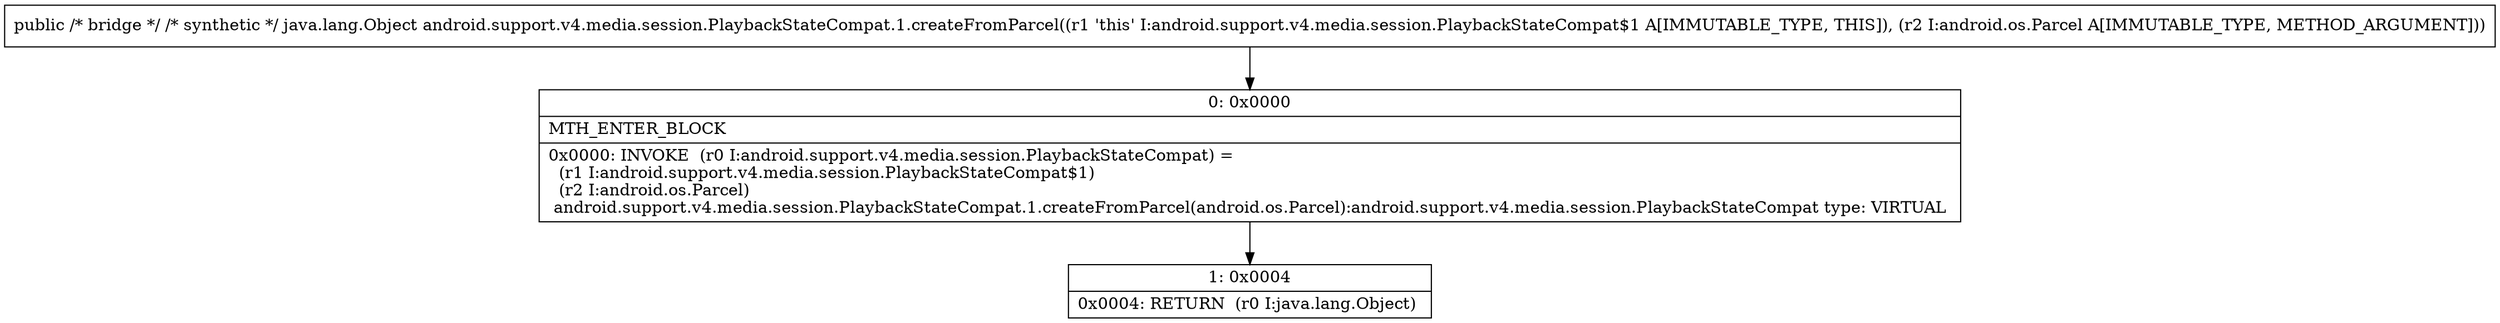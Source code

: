 digraph "CFG forandroid.support.v4.media.session.PlaybackStateCompat.1.createFromParcel(Landroid\/os\/Parcel;)Ljava\/lang\/Object;" {
Node_0 [shape=record,label="{0\:\ 0x0000|MTH_ENTER_BLOCK\l|0x0000: INVOKE  (r0 I:android.support.v4.media.session.PlaybackStateCompat) = \l  (r1 I:android.support.v4.media.session.PlaybackStateCompat$1)\l  (r2 I:android.os.Parcel)\l android.support.v4.media.session.PlaybackStateCompat.1.createFromParcel(android.os.Parcel):android.support.v4.media.session.PlaybackStateCompat type: VIRTUAL \l}"];
Node_1 [shape=record,label="{1\:\ 0x0004|0x0004: RETURN  (r0 I:java.lang.Object) \l}"];
MethodNode[shape=record,label="{public \/* bridge *\/ \/* synthetic *\/ java.lang.Object android.support.v4.media.session.PlaybackStateCompat.1.createFromParcel((r1 'this' I:android.support.v4.media.session.PlaybackStateCompat$1 A[IMMUTABLE_TYPE, THIS]), (r2 I:android.os.Parcel A[IMMUTABLE_TYPE, METHOD_ARGUMENT])) }"];
MethodNode -> Node_0;
Node_0 -> Node_1;
}

